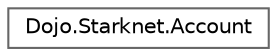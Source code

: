 digraph "Graphical Class Hierarchy"
{
 // LATEX_PDF_SIZE
  bgcolor="transparent";
  edge [fontname=Helvetica,fontsize=10,labelfontname=Helvetica,labelfontsize=10];
  node [fontname=Helvetica,fontsize=10,shape=box,height=0.2,width=0.4];
  rankdir="LR";
  Node0 [id="Node000000",label="Dojo.Starknet.Account",height=0.2,width=0.4,color="grey40", fillcolor="white", style="filled",URL="$class_dojo_1_1_starknet_1_1_account.html",tooltip=" "];
}

